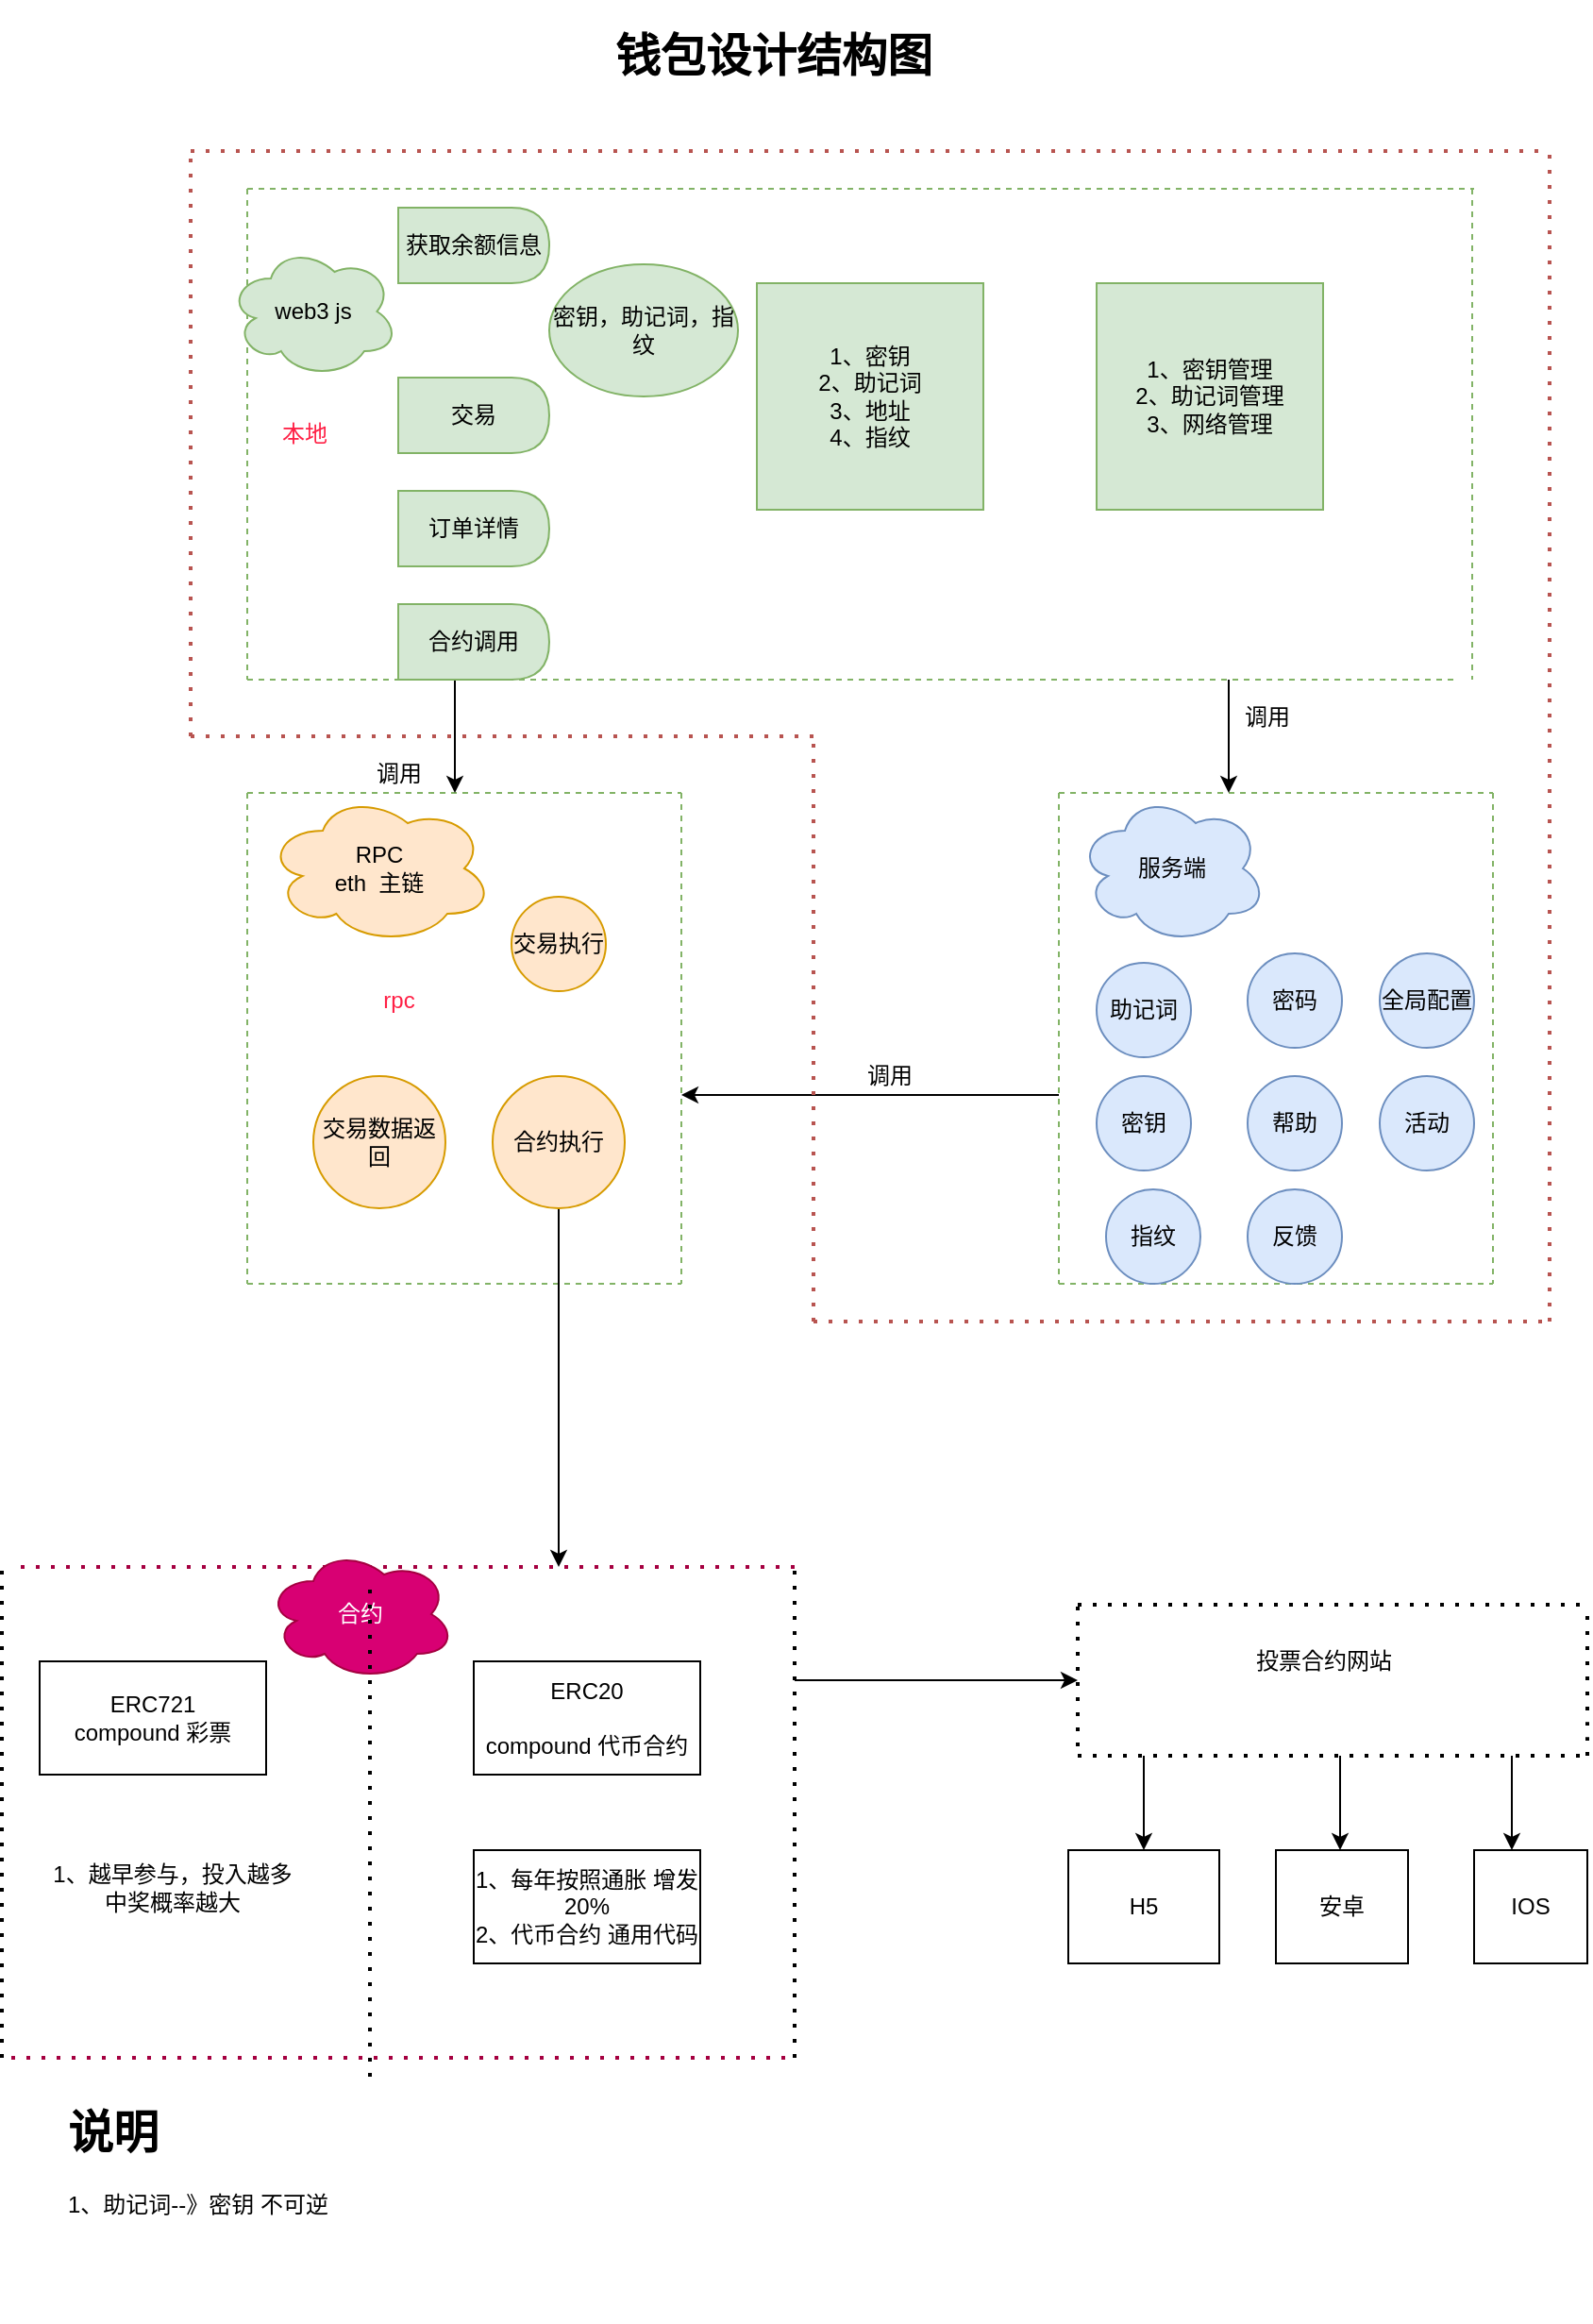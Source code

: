 <mxfile version="14.5.3" type="github">
  <diagram id="S6XdK9LqtdeZOv1373ZI" name="Page-1">
    <mxGraphModel dx="2340" dy="802" grid="1" gridSize="10" guides="1" tooltips="1" connect="1" arrows="1" fold="1" page="1" pageScale="1" pageWidth="980" pageHeight="13090" math="0" shadow="0">
      <root>
        <mxCell id="0" />
        <mxCell id="1" parent="0" />
        <mxCell id="qMFK77THprLJ0PB8jOGL-1" value="&lt;h1&gt;钱包设计结构图&lt;/h1&gt;" style="text;html=1;strokeColor=none;fillColor=none;spacing=5;spacingTop=-20;whiteSpace=wrap;overflow=hidden;rounded=0;" parent="1" vertex="1">
          <mxGeometry x="320" y="150" width="190" height="120" as="geometry" />
        </mxCell>
        <mxCell id="qMFK77THprLJ0PB8jOGL-3" value="密钥，助记词，指纹" style="ellipse;whiteSpace=wrap;html=1;fillColor=#d5e8d4;strokeColor=#82b366;" parent="1" vertex="1">
          <mxGeometry x="290" y="280" width="100" height="70" as="geometry" />
        </mxCell>
        <mxCell id="qMFK77THprLJ0PB8jOGL-7" value="获取余额信息" style="shape=delay;whiteSpace=wrap;html=1;fillColor=#d5e8d4;strokeColor=#82b366;" parent="1" vertex="1">
          <mxGeometry x="210" y="250" width="80" height="40" as="geometry" />
        </mxCell>
        <mxCell id="qMFK77THprLJ0PB8jOGL-8" value="交易" style="shape=delay;whiteSpace=wrap;html=1;fillColor=#d5e8d4;strokeColor=#82b366;" parent="1" vertex="1">
          <mxGeometry x="210" y="340" width="80" height="40" as="geometry" />
        </mxCell>
        <mxCell id="qMFK77THprLJ0PB8jOGL-9" value="1、密钥&lt;br&gt;2、助记词&lt;br&gt;3、地址&lt;br&gt;4、指纹" style="whiteSpace=wrap;html=1;aspect=fixed;fillColor=#d5e8d4;strokeColor=#82b366;" parent="1" vertex="1">
          <mxGeometry x="400" y="290" width="120" height="120" as="geometry" />
        </mxCell>
        <mxCell id="qMFK77THprLJ0PB8jOGL-10" value="订单详情" style="shape=delay;whiteSpace=wrap;html=1;fillColor=#d5e8d4;strokeColor=#82b366;" parent="1" vertex="1">
          <mxGeometry x="210" y="400" width="80" height="40" as="geometry" />
        </mxCell>
        <mxCell id="qMFK77THprLJ0PB8jOGL-11" value="1、密钥管理&lt;br&gt;2、助记词管理&lt;br&gt;3、网络管理" style="whiteSpace=wrap;html=1;aspect=fixed;fillColor=#d5e8d4;strokeColor=#82b366;" parent="1" vertex="1">
          <mxGeometry x="580" y="290" width="120" height="120" as="geometry" />
        </mxCell>
        <mxCell id="qMFK77THprLJ0PB8jOGL-14" value="" style="endArrow=none;dashed=1;html=1;fillColor=#d5e8d4;strokeColor=#82b366;" parent="1" edge="1">
          <mxGeometry width="50" height="50" relative="1" as="geometry">
            <mxPoint x="130" y="500" as="sourcePoint" />
            <mxPoint x="770" y="500" as="targetPoint" />
          </mxGeometry>
        </mxCell>
        <mxCell id="qMFK77THprLJ0PB8jOGL-15" value="" style="endArrow=none;dashed=1;html=1;fillColor=#d5e8d4;strokeColor=#82b366;" parent="1" edge="1">
          <mxGeometry width="50" height="50" relative="1" as="geometry">
            <mxPoint x="130" y="240" as="sourcePoint" />
            <mxPoint x="130" y="500" as="targetPoint" />
          </mxGeometry>
        </mxCell>
        <mxCell id="qMFK77THprLJ0PB8jOGL-16" value="" style="endArrow=none;dashed=1;html=1;fillColor=#d5e8d4;strokeColor=#82b366;" parent="1" edge="1">
          <mxGeometry width="50" height="50" relative="1" as="geometry">
            <mxPoint x="130" y="240" as="sourcePoint" />
            <mxPoint x="780" y="240" as="targetPoint" />
          </mxGeometry>
        </mxCell>
        <mxCell id="qMFK77THprLJ0PB8jOGL-17" value="&lt;font color=&quot;#ff2146&quot;&gt;本地&lt;/font&gt;" style="text;html=1;align=center;verticalAlign=middle;resizable=0;points=[];autosize=1;" parent="1" vertex="1">
          <mxGeometry x="140" y="360" width="40" height="20" as="geometry" />
        </mxCell>
        <mxCell id="qMFK77THprLJ0PB8jOGL-18" value="" style="endArrow=none;dashed=1;html=1;fillColor=#d5e8d4;strokeColor=#82b366;" parent="1" edge="1">
          <mxGeometry width="50" height="50" relative="1" as="geometry">
            <mxPoint x="130" y="560" as="sourcePoint" />
            <mxPoint x="360" y="560" as="targetPoint" />
          </mxGeometry>
        </mxCell>
        <mxCell id="qMFK77THprLJ0PB8jOGL-19" value="" style="endArrow=none;dashed=1;html=1;fillColor=#d5e8d4;strokeColor=#82b366;" parent="1" edge="1">
          <mxGeometry width="50" height="50" relative="1" as="geometry">
            <mxPoint x="130" y="820" as="sourcePoint" />
            <mxPoint x="360" y="820" as="targetPoint" />
          </mxGeometry>
        </mxCell>
        <mxCell id="qMFK77THprLJ0PB8jOGL-20" value="" style="endArrow=none;dashed=1;html=1;fillColor=#d5e8d4;strokeColor=#82b366;" parent="1" edge="1">
          <mxGeometry width="50" height="50" relative="1" as="geometry">
            <mxPoint x="360" y="560" as="sourcePoint" />
            <mxPoint x="360" y="820" as="targetPoint" />
          </mxGeometry>
        </mxCell>
        <mxCell id="qMFK77THprLJ0PB8jOGL-21" value="" style="endArrow=none;dashed=1;html=1;fillColor=#d5e8d4;strokeColor=#82b366;" parent="1" edge="1">
          <mxGeometry width="50" height="50" relative="1" as="geometry">
            <mxPoint x="130" y="560" as="sourcePoint" />
            <mxPoint x="130" y="820" as="targetPoint" />
          </mxGeometry>
        </mxCell>
        <mxCell id="qMFK77THprLJ0PB8jOGL-22" value="web3 js" style="ellipse;shape=cloud;whiteSpace=wrap;html=1;fillColor=#d5e8d4;strokeColor=#82b366;" parent="1" vertex="1">
          <mxGeometry x="120" y="270" width="90" height="70" as="geometry" />
        </mxCell>
        <mxCell id="qMFK77THprLJ0PB8jOGL-23" value="RPC&lt;br&gt;eth&amp;nbsp; 主链" style="ellipse;shape=cloud;whiteSpace=wrap;html=1;fillColor=#ffe6cc;strokeColor=#d79b00;" parent="1" vertex="1">
          <mxGeometry x="140" y="560" width="120" height="80" as="geometry" />
        </mxCell>
        <mxCell id="qMFK77THprLJ0PB8jOGL-24" value="" style="endArrow=classic;html=1;" parent="1" edge="1">
          <mxGeometry width="50" height="50" relative="1" as="geometry">
            <mxPoint x="240" y="500" as="sourcePoint" />
            <mxPoint x="240" y="560" as="targetPoint" />
          </mxGeometry>
        </mxCell>
        <mxCell id="qMFK77THprLJ0PB8jOGL-25" value="调用" style="text;html=1;align=center;verticalAlign=middle;resizable=0;points=[];autosize=1;" parent="1" vertex="1">
          <mxGeometry x="190" y="540" width="40" height="20" as="geometry" />
        </mxCell>
        <mxCell id="qMFK77THprLJ0PB8jOGL-26" value="交易执行" style="ellipse;whiteSpace=wrap;html=1;aspect=fixed;fillColor=#ffe6cc;strokeColor=#d79b00;" parent="1" vertex="1">
          <mxGeometry x="270" y="615" width="50" height="50" as="geometry" />
        </mxCell>
        <mxCell id="qMFK77THprLJ0PB8jOGL-27" value="交易数据返回" style="ellipse;whiteSpace=wrap;html=1;aspect=fixed;fillColor=#ffe6cc;strokeColor=#d79b00;" parent="1" vertex="1">
          <mxGeometry x="165" y="710" width="70" height="70" as="geometry" />
        </mxCell>
        <mxCell id="XfLEhfJI22NpHWWPLQqf-7" style="edgeStyle=orthogonalEdgeStyle;rounded=0;orthogonalLoop=1;jettySize=auto;html=1;" edge="1" parent="1" source="qMFK77THprLJ0PB8jOGL-28">
          <mxGeometry relative="1" as="geometry">
            <mxPoint x="295" y="970" as="targetPoint" />
          </mxGeometry>
        </mxCell>
        <mxCell id="qMFK77THprLJ0PB8jOGL-28" value="合约执行" style="ellipse;whiteSpace=wrap;html=1;aspect=fixed;fillColor=#ffe6cc;strokeColor=#d79b00;" parent="1" vertex="1">
          <mxGeometry x="260" y="710" width="70" height="70" as="geometry" />
        </mxCell>
        <mxCell id="qMFK77THprLJ0PB8jOGL-29" value="合约调用" style="shape=delay;whiteSpace=wrap;html=1;fillColor=#d5e8d4;strokeColor=#82b366;" parent="1" vertex="1">
          <mxGeometry x="210" y="460" width="80" height="40" as="geometry" />
        </mxCell>
        <mxCell id="qMFK77THprLJ0PB8jOGL-30" value="&lt;font color=&quot;#ff2146&quot;&gt;rpc&lt;/font&gt;" style="text;html=1;align=center;verticalAlign=middle;resizable=0;points=[];autosize=1;" parent="1" vertex="1">
          <mxGeometry x="195" y="660" width="30" height="20" as="geometry" />
        </mxCell>
        <mxCell id="qMFK77THprLJ0PB8jOGL-31" value="" style="endArrow=none;dashed=1;html=1;fillColor=#d5e8d4;strokeColor=#82b366;" parent="1" edge="1">
          <mxGeometry width="50" height="50" relative="1" as="geometry">
            <mxPoint x="560" y="560" as="sourcePoint" />
            <mxPoint x="560" y="820" as="targetPoint" />
          </mxGeometry>
        </mxCell>
        <mxCell id="qMFK77THprLJ0PB8jOGL-32" value="" style="endArrow=none;dashed=1;html=1;fillColor=#d5e8d4;strokeColor=#82b366;" parent="1" edge="1">
          <mxGeometry width="50" height="50" relative="1" as="geometry">
            <mxPoint x="790" y="560" as="sourcePoint" />
            <mxPoint x="790" y="820" as="targetPoint" />
          </mxGeometry>
        </mxCell>
        <mxCell id="qMFK77THprLJ0PB8jOGL-33" value="" style="endArrow=none;dashed=1;html=1;fillColor=#d5e8d4;strokeColor=#82b366;" parent="1" edge="1">
          <mxGeometry width="50" height="50" relative="1" as="geometry">
            <mxPoint x="560" y="820" as="sourcePoint" />
            <mxPoint x="790" y="820" as="targetPoint" />
          </mxGeometry>
        </mxCell>
        <mxCell id="qMFK77THprLJ0PB8jOGL-34" value="" style="endArrow=none;dashed=1;html=1;fillColor=#d5e8d4;strokeColor=#82b366;" parent="1" edge="1">
          <mxGeometry width="50" height="50" relative="1" as="geometry">
            <mxPoint x="560" y="560" as="sourcePoint" />
            <mxPoint x="790" y="560" as="targetPoint" />
          </mxGeometry>
        </mxCell>
        <mxCell id="qMFK77THprLJ0PB8jOGL-35" value="服务端" style="ellipse;shape=cloud;whiteSpace=wrap;html=1;fillColor=#dae8fc;strokeColor=#6c8ebf;" parent="1" vertex="1">
          <mxGeometry x="570" y="560" width="100" height="80" as="geometry" />
        </mxCell>
        <mxCell id="qMFK77THprLJ0PB8jOGL-40" value="密钥" style="ellipse;whiteSpace=wrap;html=1;aspect=fixed;fillColor=#dae8fc;strokeColor=#6c8ebf;" parent="1" vertex="1">
          <mxGeometry x="580" y="710" width="50" height="50" as="geometry" />
        </mxCell>
        <mxCell id="qMFK77THprLJ0PB8jOGL-41" value="指纹" style="ellipse;whiteSpace=wrap;html=1;aspect=fixed;fillColor=#dae8fc;strokeColor=#6c8ebf;" parent="1" vertex="1">
          <mxGeometry x="585" y="770" width="50" height="50" as="geometry" />
        </mxCell>
        <mxCell id="qMFK77THprLJ0PB8jOGL-42" value="助记词" style="ellipse;whiteSpace=wrap;html=1;aspect=fixed;fillColor=#dae8fc;strokeColor=#6c8ebf;" parent="1" vertex="1">
          <mxGeometry x="580" y="650" width="50" height="50" as="geometry" />
        </mxCell>
        <mxCell id="qMFK77THprLJ0PB8jOGL-43" value="" style="endArrow=classic;html=1;" parent="1" edge="1">
          <mxGeometry width="50" height="50" relative="1" as="geometry">
            <mxPoint x="560" y="720" as="sourcePoint" />
            <mxPoint x="360" y="720" as="targetPoint" />
          </mxGeometry>
        </mxCell>
        <mxCell id="qMFK77THprLJ0PB8jOGL-44" value="调用" style="text;html=1;align=center;verticalAlign=middle;resizable=0;points=[];autosize=1;" parent="1" vertex="1">
          <mxGeometry x="450" y="700" width="40" height="20" as="geometry" />
        </mxCell>
        <mxCell id="qMFK77THprLJ0PB8jOGL-45" value="" style="endArrow=classic;html=1;" parent="1" edge="1">
          <mxGeometry width="50" height="50" relative="1" as="geometry">
            <mxPoint x="650" y="500" as="sourcePoint" />
            <mxPoint x="650" y="560" as="targetPoint" />
          </mxGeometry>
        </mxCell>
        <mxCell id="qMFK77THprLJ0PB8jOGL-47" value="密码" style="ellipse;whiteSpace=wrap;html=1;aspect=fixed;fillColor=#dae8fc;strokeColor=#6c8ebf;" parent="1" vertex="1">
          <mxGeometry x="660" y="645" width="50" height="50" as="geometry" />
        </mxCell>
        <mxCell id="qMFK77THprLJ0PB8jOGL-48" value="帮助" style="ellipse;whiteSpace=wrap;html=1;aspect=fixed;fillColor=#dae8fc;strokeColor=#6c8ebf;" parent="1" vertex="1">
          <mxGeometry x="660" y="710" width="50" height="50" as="geometry" />
        </mxCell>
        <mxCell id="qMFK77THprLJ0PB8jOGL-49" value="反馈" style="ellipse;whiteSpace=wrap;html=1;aspect=fixed;fillColor=#dae8fc;strokeColor=#6c8ebf;" parent="1" vertex="1">
          <mxGeometry x="660" y="770" width="50" height="50" as="geometry" />
        </mxCell>
        <mxCell id="qMFK77THprLJ0PB8jOGL-50" value="全局配置" style="ellipse;whiteSpace=wrap;html=1;aspect=fixed;fillColor=#dae8fc;strokeColor=#6c8ebf;" parent="1" vertex="1">
          <mxGeometry x="730" y="645" width="50" height="50" as="geometry" />
        </mxCell>
        <mxCell id="qMFK77THprLJ0PB8jOGL-51" value="活动" style="ellipse;whiteSpace=wrap;html=1;aspect=fixed;fillColor=#dae8fc;strokeColor=#6c8ebf;" parent="1" vertex="1">
          <mxGeometry x="730" y="710" width="50" height="50" as="geometry" />
        </mxCell>
        <mxCell id="qMFK77THprLJ0PB8jOGL-52" value="" style="endArrow=none;dashed=1;html=1;dashPattern=1 3;strokeWidth=2;fillColor=#f8cecc;strokeColor=#b85450;" parent="1" edge="1">
          <mxGeometry width="50" height="50" relative="1" as="geometry">
            <mxPoint x="100" y="220" as="sourcePoint" />
            <mxPoint x="820" y="220" as="targetPoint" />
          </mxGeometry>
        </mxCell>
        <mxCell id="qMFK77THprLJ0PB8jOGL-53" value="" style="endArrow=none;dashed=1;html=1;dashPattern=1 3;strokeWidth=2;fillColor=#f8cecc;strokeColor=#b85450;" parent="1" edge="1">
          <mxGeometry width="50" height="50" relative="1" as="geometry">
            <mxPoint x="820" y="840" as="sourcePoint" />
            <mxPoint x="820" y="220" as="targetPoint" />
          </mxGeometry>
        </mxCell>
        <mxCell id="qMFK77THprLJ0PB8jOGL-54" value="" style="endArrow=none;dashed=1;html=1;dashPattern=1 3;strokeWidth=2;fillColor=#f8cecc;strokeColor=#b85450;" parent="1" edge="1">
          <mxGeometry width="50" height="50" relative="1" as="geometry">
            <mxPoint x="430" y="840" as="sourcePoint" />
            <mxPoint x="820" y="840" as="targetPoint" />
          </mxGeometry>
        </mxCell>
        <mxCell id="qMFK77THprLJ0PB8jOGL-55" value="" style="endArrow=none;dashed=1;html=1;dashPattern=1 3;strokeWidth=2;fillColor=#f8cecc;strokeColor=#b85450;" parent="1" edge="1">
          <mxGeometry width="50" height="50" relative="1" as="geometry">
            <mxPoint x="430" y="840" as="sourcePoint" />
            <mxPoint x="430" y="530" as="targetPoint" />
          </mxGeometry>
        </mxCell>
        <mxCell id="qMFK77THprLJ0PB8jOGL-56" value="" style="endArrow=none;dashed=1;html=1;dashPattern=1 3;strokeWidth=2;fillColor=#f8cecc;strokeColor=#b85450;" parent="1" edge="1">
          <mxGeometry width="50" height="50" relative="1" as="geometry">
            <mxPoint x="100" y="530" as="sourcePoint" />
            <mxPoint x="430" y="530" as="targetPoint" />
            <Array as="points" />
          </mxGeometry>
        </mxCell>
        <mxCell id="qMFK77THprLJ0PB8jOGL-57" value="" style="endArrow=none;dashed=1;html=1;dashPattern=1 3;strokeWidth=2;fillColor=#f8cecc;strokeColor=#b85450;" parent="1" edge="1">
          <mxGeometry width="50" height="50" relative="1" as="geometry">
            <mxPoint x="100" y="530" as="sourcePoint" />
            <mxPoint x="100" y="220" as="targetPoint" />
          </mxGeometry>
        </mxCell>
        <mxCell id="qMFK77THprLJ0PB8jOGL-59" value="" style="endArrow=none;dashed=1;html=1;fillColor=#d5e8d4;strokeColor=#82b366;" parent="1" edge="1">
          <mxGeometry width="50" height="50" relative="1" as="geometry">
            <mxPoint x="779" y="240" as="sourcePoint" />
            <mxPoint x="779" y="500" as="targetPoint" />
            <Array as="points">
              <mxPoint x="779" y="370" />
            </Array>
          </mxGeometry>
        </mxCell>
        <mxCell id="qMFK77THprLJ0PB8jOGL-60" value="&lt;h1&gt;说明&lt;/h1&gt;&lt;p&gt;1、助记词--》密钥 不可逆&lt;/p&gt;&lt;p&gt;&lt;br&gt;&lt;/p&gt;" style="text;html=1;strokeColor=none;fillColor=none;spacing=5;spacingTop=-20;whiteSpace=wrap;overflow=hidden;rounded=0;" parent="1" vertex="1">
          <mxGeometry x="30" y="1250" width="190" height="120" as="geometry" />
        </mxCell>
        <mxCell id="XfLEhfJI22NpHWWPLQqf-1" value="调用" style="text;html=1;align=center;verticalAlign=middle;resizable=0;points=[];autosize=1;" vertex="1" parent="1">
          <mxGeometry x="650" y="510" width="40" height="20" as="geometry" />
        </mxCell>
        <mxCell id="XfLEhfJI22NpHWWPLQqf-2" value="" style="endArrow=none;dashed=1;html=1;dashPattern=1 3;strokeWidth=2;fillColor=#d80073;strokeColor=#A50040;" edge="1" parent="1">
          <mxGeometry width="50" height="50" relative="1" as="geometry">
            <mxPoint x="10" y="970" as="sourcePoint" />
            <mxPoint x="420" y="970" as="targetPoint" />
          </mxGeometry>
        </mxCell>
        <mxCell id="XfLEhfJI22NpHWWPLQqf-3" value="" style="endArrow=none;dashed=1;html=1;dashPattern=1 3;strokeWidth=2;" edge="1" parent="1">
          <mxGeometry width="50" height="50" relative="1" as="geometry">
            <mxPoint x="420" y="1230" as="sourcePoint" />
            <mxPoint x="420" y="970" as="targetPoint" />
          </mxGeometry>
        </mxCell>
        <mxCell id="XfLEhfJI22NpHWWPLQqf-4" value="" style="endArrow=none;dashed=1;html=1;dashPattern=1 3;strokeWidth=2;fillColor=#d80073;strokeColor=#A50040;" edge="1" parent="1">
          <mxGeometry width="50" height="50" relative="1" as="geometry">
            <mxPoint x="5" y="1230" as="sourcePoint" />
            <mxPoint x="415" y="1230" as="targetPoint" />
          </mxGeometry>
        </mxCell>
        <mxCell id="XfLEhfJI22NpHWWPLQqf-5" value="" style="endArrow=none;dashed=1;html=1;dashPattern=1 3;strokeWidth=2;" edge="1" parent="1">
          <mxGeometry width="50" height="50" relative="1" as="geometry">
            <mxPoint y="1230" as="sourcePoint" />
            <mxPoint y="970" as="targetPoint" />
          </mxGeometry>
        </mxCell>
        <mxCell id="XfLEhfJI22NpHWWPLQqf-6" value="合约" style="ellipse;shape=cloud;whiteSpace=wrap;html=1;fillColor=#d80073;strokeColor=#A50040;fontColor=#ffffff;" vertex="1" parent="1">
          <mxGeometry x="140" y="960" width="100" height="70" as="geometry" />
        </mxCell>
        <mxCell id="XfLEhfJI22NpHWWPLQqf-8" value="" style="endArrow=none;dashed=1;html=1;dashPattern=1 3;strokeWidth=2;" edge="1" parent="1">
          <mxGeometry width="50" height="50" relative="1" as="geometry">
            <mxPoint x="195" y="1240" as="sourcePoint" />
            <mxPoint x="195" y="980" as="targetPoint" />
          </mxGeometry>
        </mxCell>
        <mxCell id="XfLEhfJI22NpHWWPLQqf-9" value="ERC20&lt;br&gt;&lt;br&gt;compound 代币合约" style="whiteSpace=wrap;html=1;" vertex="1" parent="1">
          <mxGeometry x="250" y="1020" width="120" height="60" as="geometry" />
        </mxCell>
        <mxCell id="XfLEhfJI22NpHWWPLQqf-10" value="ERC721&lt;br&gt;compound 彩票" style="whiteSpace=wrap;html=1;" vertex="1" parent="1">
          <mxGeometry x="20" y="1020" width="120" height="60" as="geometry" />
        </mxCell>
        <mxCell id="XfLEhfJI22NpHWWPLQqf-12" value="1、每年按照通胀 增发 20%&lt;br&gt;2、代币合约 通用代码" style="whiteSpace=wrap;html=1;" vertex="1" parent="1">
          <mxGeometry x="250" y="1120" width="120" height="60" as="geometry" />
        </mxCell>
        <mxCell id="XfLEhfJI22NpHWWPLQqf-14" value="1、越早参与，投入越多 &lt;br&gt;中奖概率越大" style="text;html=1;align=center;verticalAlign=middle;resizable=0;points=[];autosize=1;" vertex="1" parent="1">
          <mxGeometry x="20" y="1125" width="140" height="30" as="geometry" />
        </mxCell>
        <mxCell id="XfLEhfJI22NpHWWPLQqf-15" value="" style="endArrow=none;dashed=1;html=1;dashPattern=1 3;strokeWidth=2;" edge="1" parent="1">
          <mxGeometry width="50" height="50" relative="1" as="geometry">
            <mxPoint x="570" y="990" as="sourcePoint" />
            <mxPoint x="840" y="990" as="targetPoint" />
          </mxGeometry>
        </mxCell>
        <mxCell id="XfLEhfJI22NpHWWPLQqf-16" value="" style="endArrow=none;dashed=1;html=1;dashPattern=1 3;strokeWidth=2;" edge="1" parent="1">
          <mxGeometry width="50" height="50" relative="1" as="geometry">
            <mxPoint x="570" y="1065" as="sourcePoint" />
            <mxPoint x="570" y="990" as="targetPoint" />
          </mxGeometry>
        </mxCell>
        <mxCell id="XfLEhfJI22NpHWWPLQqf-17" value="" style="endArrow=none;dashed=1;html=1;dashPattern=1 3;strokeWidth=2;" edge="1" parent="1">
          <mxGeometry width="50" height="50" relative="1" as="geometry">
            <mxPoint x="840" y="1070" as="sourcePoint" />
            <mxPoint x="840" y="990" as="targetPoint" />
            <Array as="points">
              <mxPoint x="840" y="1060" />
            </Array>
          </mxGeometry>
        </mxCell>
        <mxCell id="XfLEhfJI22NpHWWPLQqf-18" value="" style="endArrow=none;dashed=1;html=1;dashPattern=1 3;strokeWidth=2;" edge="1" parent="1">
          <mxGeometry width="50" height="50" relative="1" as="geometry">
            <mxPoint x="570" y="1070" as="sourcePoint" />
            <mxPoint x="840" y="1070" as="targetPoint" />
            <Array as="points">
              <mxPoint x="670" y="1070" />
            </Array>
          </mxGeometry>
        </mxCell>
        <mxCell id="XfLEhfJI22NpHWWPLQqf-19" value="投票合约网站" style="text;html=1;align=center;verticalAlign=middle;resizable=0;points=[];autosize=1;" vertex="1" parent="1">
          <mxGeometry x="655" y="1010" width="90" height="20" as="geometry" />
        </mxCell>
        <mxCell id="XfLEhfJI22NpHWWPLQqf-20" value="" style="endArrow=classic;html=1;" edge="1" parent="1">
          <mxGeometry width="50" height="50" relative="1" as="geometry">
            <mxPoint x="420" y="1030" as="sourcePoint" />
            <mxPoint x="570" y="1030" as="targetPoint" />
          </mxGeometry>
        </mxCell>
        <mxCell id="XfLEhfJI22NpHWWPLQqf-21" value="H5" style="rounded=0;whiteSpace=wrap;html=1;" vertex="1" parent="1">
          <mxGeometry x="565" y="1120" width="80" height="60" as="geometry" />
        </mxCell>
        <mxCell id="XfLEhfJI22NpHWWPLQqf-22" value="安卓" style="rounded=0;whiteSpace=wrap;html=1;" vertex="1" parent="1">
          <mxGeometry x="675" y="1120" width="70" height="60" as="geometry" />
        </mxCell>
        <mxCell id="XfLEhfJI22NpHWWPLQqf-23" value="IOS" style="rounded=0;whiteSpace=wrap;html=1;" vertex="1" parent="1">
          <mxGeometry x="780" y="1120" width="60" height="60" as="geometry" />
        </mxCell>
        <mxCell id="XfLEhfJI22NpHWWPLQqf-25" value="" style="endArrow=classic;html=1;entryX=0.5;entryY=0;entryDx=0;entryDy=0;" edge="1" parent="1" target="XfLEhfJI22NpHWWPLQqf-21">
          <mxGeometry width="50" height="50" relative="1" as="geometry">
            <mxPoint x="605" y="1070" as="sourcePoint" />
            <mxPoint x="640" y="1070" as="targetPoint" />
          </mxGeometry>
        </mxCell>
        <mxCell id="XfLEhfJI22NpHWWPLQqf-26" value="" style="endArrow=classic;html=1;entryX=0.5;entryY=0;entryDx=0;entryDy=0;" edge="1" parent="1">
          <mxGeometry width="50" height="50" relative="1" as="geometry">
            <mxPoint x="709" y="1070" as="sourcePoint" />
            <mxPoint x="709" y="1120" as="targetPoint" />
          </mxGeometry>
        </mxCell>
        <mxCell id="XfLEhfJI22NpHWWPLQqf-27" value="" style="endArrow=classic;html=1;entryX=0.5;entryY=0;entryDx=0;entryDy=0;" edge="1" parent="1">
          <mxGeometry width="50" height="50" relative="1" as="geometry">
            <mxPoint x="800" y="1070" as="sourcePoint" />
            <mxPoint x="800" y="1120" as="targetPoint" />
          </mxGeometry>
        </mxCell>
      </root>
    </mxGraphModel>
  </diagram>
</mxfile>
